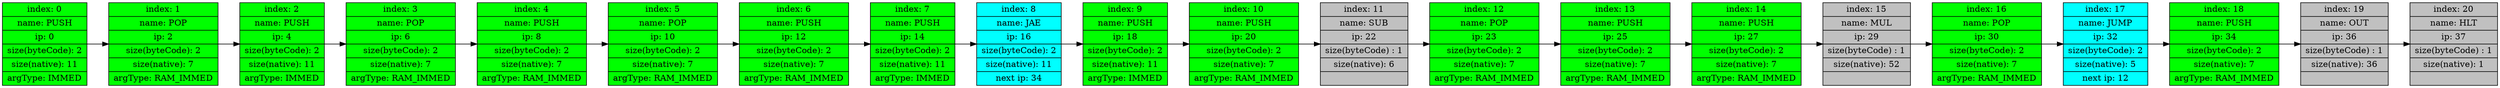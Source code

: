 digraph {
rankdir=LR;
node [ shape=record ];
struct0 [
label = "<index> index: 0|<name>name: PUSH|<nativeIp>ip: 0 | <sizeP> size(byteCode): 2 | <sizeN> size(native): 11 | argType: IMMED", style = "filled", fillcolor = "green" 
];
struct1 [
label = "<index> index: 1|<name>name: POP|<nativeIp>ip: 2 | <sizeP> size(byteCode): 2 | <sizeN> size(native): 7 | argType: RAM_IMMED", style = "filled", fillcolor = "green" 
];
struct0 -> struct1 [weight=100];
struct2 [
label = "<index> index: 2|<name>name: PUSH|<nativeIp>ip: 4 | <sizeP> size(byteCode): 2 | <sizeN> size(native): 11 | argType: IMMED", style = "filled", fillcolor = "green" 
];
struct1 -> struct2 [weight=100];
struct3 [
label = "<index> index: 3|<name>name: POP|<nativeIp>ip: 6 | <sizeP> size(byteCode): 2 | <sizeN> size(native): 7 | argType: RAM_IMMED", style = "filled", fillcolor = "green" 
];
struct2 -> struct3 [weight=100];
struct4 [
label = "<index> index: 4|<name>name: PUSH|<nativeIp>ip: 8 | <sizeP> size(byteCode): 2 | <sizeN> size(native): 7 | argType: RAM_IMMED", style = "filled", fillcolor = "green" 
];
struct3 -> struct4 [weight=100];
struct5 [
label = "<index> index: 5|<name>name: POP|<nativeIp>ip: 10 | <sizeP> size(byteCode): 2 | <sizeN> size(native): 7 | argType: RAM_IMMED", style = "filled", fillcolor = "green" 
];
struct4 -> struct5 [weight=100];
struct6 [
label = "<index> index: 6|<name>name: PUSH|<nativeIp>ip: 12 | <sizeP> size(byteCode): 2 | <sizeN> size(native): 7 | argType: RAM_IMMED", style = "filled", fillcolor = "green" 
];
struct5 -> struct6 [weight=100];
struct7 [
label = "<index> index: 7|<name>name: PUSH|<nativeIp>ip: 14 | <sizeP> size(byteCode): 2 | <sizeN> size(native): 11 | argType: IMMED", style = "filled", fillcolor = "green" 
];
struct6 -> struct7 [weight=100];
struct8 [
label = "<index> index: 8|<name>name: JAE|<nativeIp>ip: 16 | <sizeP> size(byteCode): 2 | <sizeN> size(native): 11 |  next ip: 34", style = "filled", fillcolor = "cyan" 
];
struct7 -> struct8 [weight=100];
struct9 [
label = "<index> index: 9|<name>name: PUSH|<nativeIp>ip: 18 | <sizeP> size(byteCode): 2 | <sizeN> size(native): 11 | argType: IMMED", style = "filled", fillcolor = "green" 
];
struct8 -> struct9 [weight=100];
struct10 [
label = "<index> index: 10|<name>name: PUSH|<nativeIp>ip: 20 | <sizeP> size(byteCode): 2 | <sizeN> size(native): 7 | argType: RAM_IMMED", style = "filled", fillcolor = "green" 
];
struct9 -> struct10 [weight=100];
struct11 [
label = "<index> index: 11|<name>name: SUB|<nativeIp>ip: 22 | <sizeP> size(byteCode) : 1 | <sizeN> size(native): 6 | ", style = "filled", fillcolor = "gray" 
];
struct10 -> struct11 [weight=100];
struct12 [
label = "<index> index: 12|<name>name: POP|<nativeIp>ip: 23 | <sizeP> size(byteCode): 2 | <sizeN> size(native): 7 | argType: RAM_IMMED", style = "filled", fillcolor = "green" 
];
struct11 -> struct12 [weight=100];
struct13 [
label = "<index> index: 13|<name>name: PUSH|<nativeIp>ip: 25 | <sizeP> size(byteCode): 2 | <sizeN> size(native): 7 | argType: RAM_IMMED", style = "filled", fillcolor = "green" 
];
struct12 -> struct13 [weight=100];
struct14 [
label = "<index> index: 14|<name>name: PUSH|<nativeIp>ip: 27 | <sizeP> size(byteCode): 2 | <sizeN> size(native): 7 | argType: RAM_IMMED", style = "filled", fillcolor = "green" 
];
struct13 -> struct14 [weight=100];
struct15 [
label = "<index> index: 15|<name>name: MUL|<nativeIp>ip: 29 | <sizeP> size(byteCode) : 1 | <sizeN> size(native): 52 | ", style = "filled", fillcolor = "gray" 
];
struct14 -> struct15 [weight=100];
struct16 [
label = "<index> index: 16|<name>name: POP|<nativeIp>ip: 30 | <sizeP> size(byteCode): 2 | <sizeN> size(native): 7 | argType: RAM_IMMED", style = "filled", fillcolor = "green" 
];
struct15 -> struct16 [weight=100];
struct17 [
label = "<index> index: 17|<name>name: JUMP|<nativeIp>ip: 32 | <sizeP> size(byteCode): 2 | <sizeN> size(native): 5 |  next ip: 12", style = "filled", fillcolor = "cyan" 
];
struct16 -> struct17 [weight=100];
struct18 [
label = "<index> index: 18|<name>name: PUSH|<nativeIp>ip: 34 | <sizeP> size(byteCode): 2 | <sizeN> size(native): 7 | argType: RAM_IMMED", style = "filled", fillcolor = "green" 
];
struct17 -> struct18 [weight=100];
struct19 [
label = "<index> index: 19|<name>name: OUT|<nativeIp>ip: 36 | <sizeP> size(byteCode) : 1 | <sizeN> size(native): 36 | ", style = "filled", fillcolor = "gray" 
];
struct18 -> struct19 [weight=100];
struct20 [
label = "<index> index: 20|<name>name: HLT|<nativeIp>ip: 37 | <sizeP> size(byteCode) : 1 | <sizeN> size(native): 1 | ", style = "filled", fillcolor = "gray" 
];
struct19 -> struct20 [weight=100];
}
